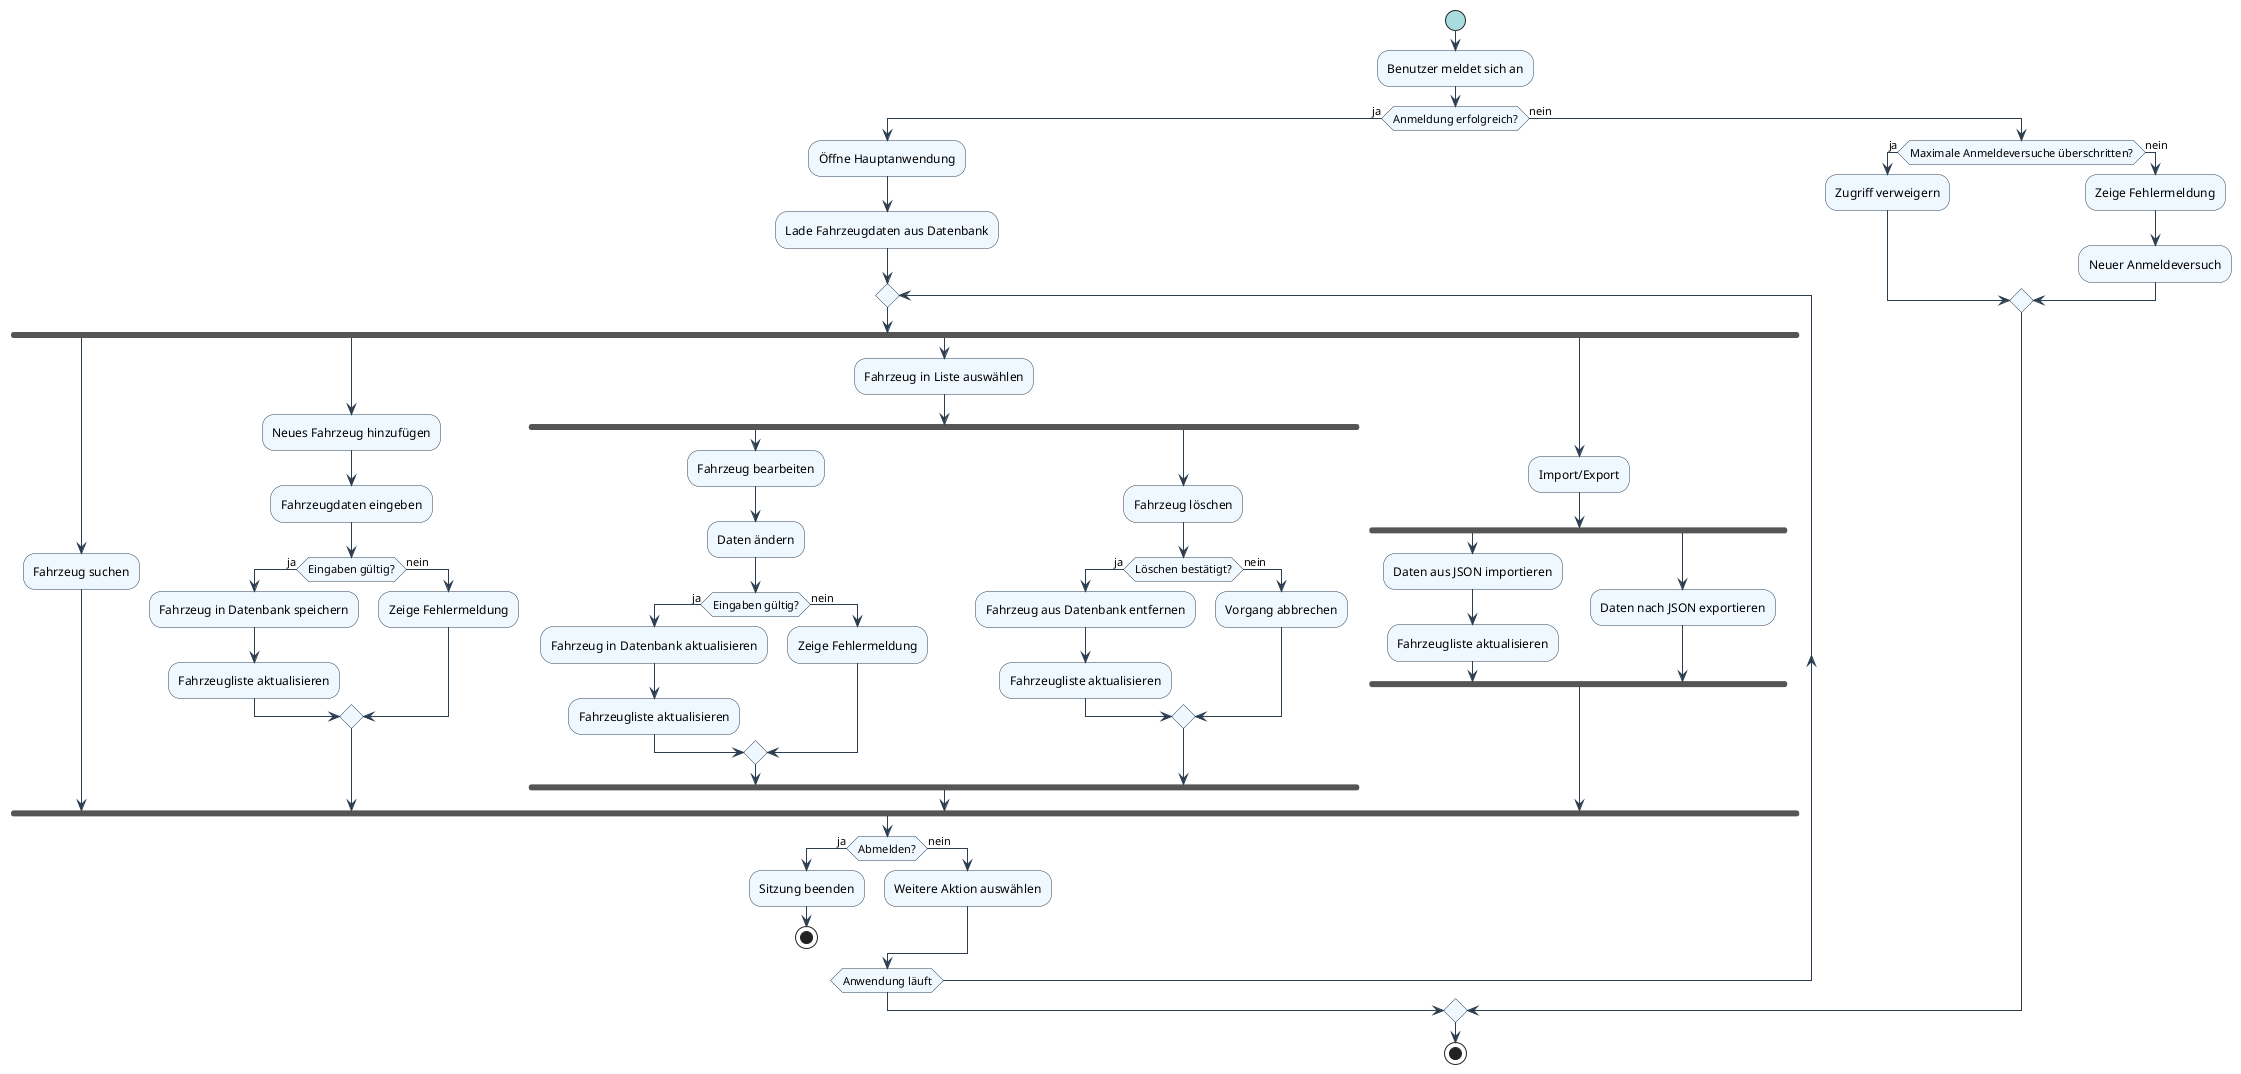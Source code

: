 @startuml Aktivitätsdiagramm

' Farbdefinitionen
skinparam activity {
  BackgroundColor #f0f8ff
  BorderColor #2c3e50
  StartColor #a9dcdf
  EndColor #c45e5e
  ArrowColor #2c3e50
}

start
:Benutzer meldet sich an;

if (Anmeldung erfolgreich?) then (ja)
  :Öffne Hauptanwendung;
  :Lade Fahrzeugdaten aus Datenbank;
  
  repeat
    fork
      :Fahrzeug suchen;
    fork again
      :Neues Fahrzeug hinzufügen;
      :Fahrzeugdaten eingeben;
      if (Eingaben gültig?) then (ja)
        :Fahrzeug in Datenbank speichern;
        :Fahrzeugliste aktualisieren;
      else (nein)
        :Zeige Fehlermeldung;
      endif
    fork again
      :Fahrzeug in Liste auswählen;
      fork
        :Fahrzeug bearbeiten;
        :Daten ändern;
        if (Eingaben gültig?) then (ja)
          :Fahrzeug in Datenbank aktualisieren;
          :Fahrzeugliste aktualisieren;
        else (nein)
          :Zeige Fehlermeldung;
        endif
      fork again
        :Fahrzeug löschen;
        if (Löschen bestätigt?) then (ja)
          :Fahrzeug aus Datenbank entfernen;
          :Fahrzeugliste aktualisieren;
        else (nein)
          :Vorgang abbrechen;
        endif
      end fork
    fork again
      :Import/Export;
      fork
        :Daten aus JSON importieren;
        :Fahrzeugliste aktualisieren;
      fork again
        :Daten nach JSON exportieren;
      end fork
    end fork
    
    if (Abmelden?) then (ja)
      :Sitzung beenden;
      stop
    else (nein)
      :Weitere Aktion auswählen;
    endif
  repeat while (Anwendung läuft)
  
else (nein)
  if (Maximale Anmeldeversuche überschritten?) then (ja)
    :Zugriff verweigern;
  else (nein)
    :Zeige Fehlermeldung;
    :Neuer Anmeldeversuch;
  endif
endif

stop

@enduml
